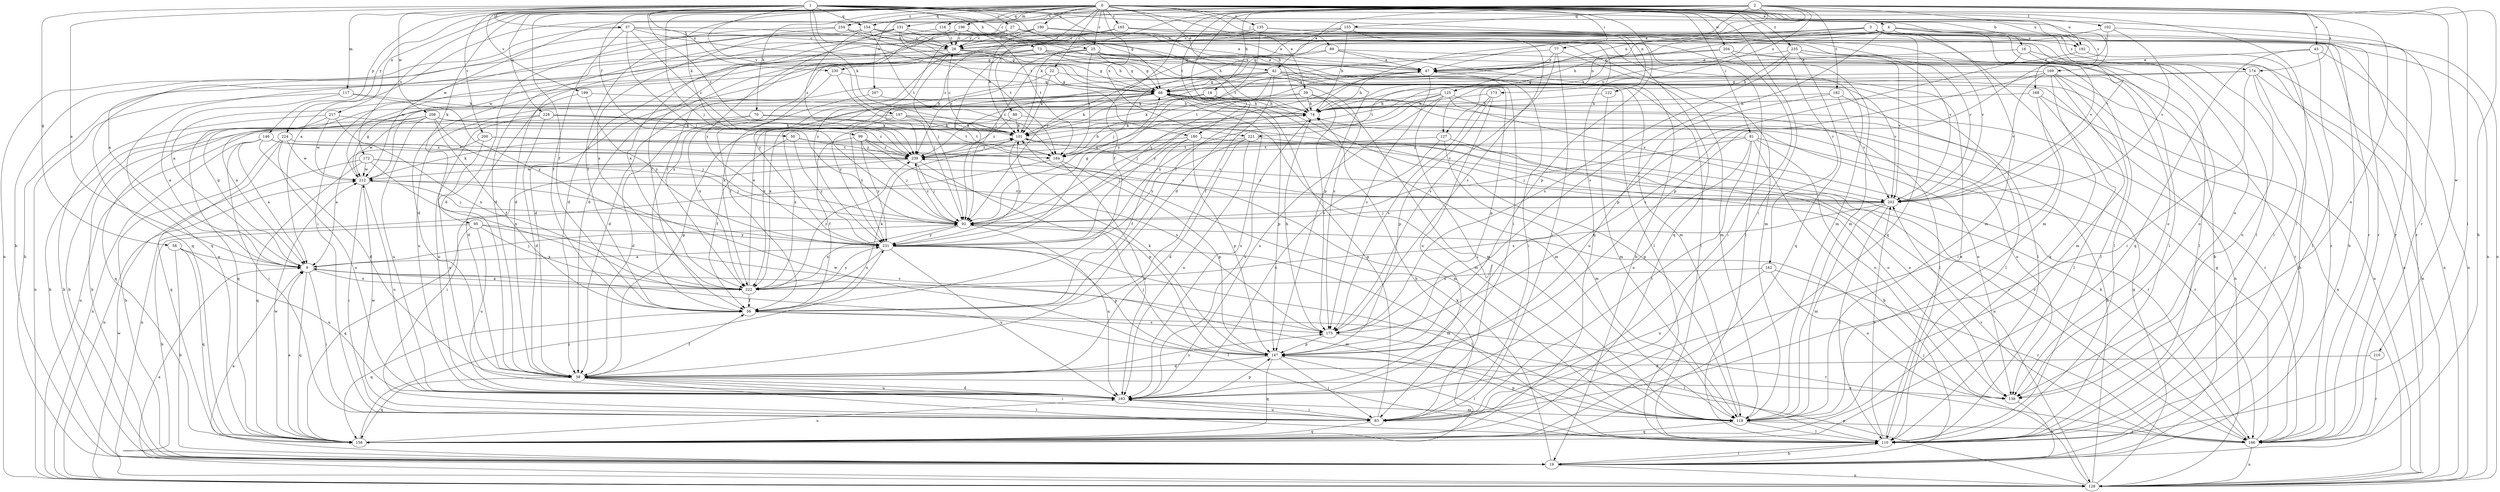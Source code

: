 strict digraph  {
0;
1;
2;
3;
4;
9;
16;
18;
19;
22;
25;
27;
28;
37;
38;
39;
42;
43;
47;
50;
56;
58;
66;
70;
73;
74;
77;
81;
83;
88;
89;
92;
95;
99;
101;
102;
110;
116;
117;
118;
122;
125;
127;
128;
135;
138;
146;
147;
151;
154;
155;
156;
162;
165;
166;
168;
169;
172;
173;
174;
175;
180;
182;
184;
190;
192;
193;
196;
197;
199;
200;
202;
204;
207;
208;
210;
212;
217;
221;
222;
224;
228;
230;
231;
234;
235;
239;
0 -> 4  [label=a];
0 -> 16  [label=b];
0 -> 22  [label=c];
0 -> 25  [label=c];
0 -> 39  [label=e];
0 -> 42  [label=e];
0 -> 50  [label=f];
0 -> 56  [label=f];
0 -> 70  [label=h];
0 -> 77  [label=i];
0 -> 81  [label=i];
0 -> 83  [label=i];
0 -> 88  [label=j];
0 -> 89  [label=j];
0 -> 92  [label=j];
0 -> 95  [label=k];
0 -> 99  [label=k];
0 -> 102  [label=l];
0 -> 110  [label=l];
0 -> 116  [label=m];
0 -> 135  [label=o];
0 -> 138  [label=o];
0 -> 146  [label=p];
0 -> 147  [label=p];
0 -> 151  [label=q];
0 -> 154  [label=q];
0 -> 162  [label=r];
0 -> 165  [label=r];
0 -> 168  [label=s];
0 -> 169  [label=s];
0 -> 172  [label=s];
0 -> 190  [label=u];
0 -> 192  [label=u];
0 -> 196  [label=v];
0 -> 204  [label=w];
0 -> 207  [label=w];
0 -> 217  [label=x];
0 -> 221  [label=x];
0 -> 224  [label=y];
0 -> 228  [label=y];
0 -> 234  [label=z];
0 -> 235  [label=z];
1 -> 9  [label=a];
1 -> 25  [label=c];
1 -> 27  [label=c];
1 -> 37  [label=d];
1 -> 58  [label=g];
1 -> 66  [label=g];
1 -> 73  [label=h];
1 -> 74  [label=h];
1 -> 101  [label=k];
1 -> 117  [label=m];
1 -> 122  [label=n];
1 -> 154  [label=q];
1 -> 166  [label=r];
1 -> 180  [label=t];
1 -> 197  [label=v];
1 -> 199  [label=v];
1 -> 200  [label=v];
1 -> 202  [label=v];
1 -> 208  [label=w];
1 -> 230  [label=y];
1 -> 239  [label=z];
2 -> 9  [label=a];
2 -> 18  [label=b];
2 -> 19  [label=b];
2 -> 38  [label=d];
2 -> 42  [label=e];
2 -> 43  [label=e];
2 -> 47  [label=e];
2 -> 56  [label=f];
2 -> 101  [label=k];
2 -> 110  [label=l];
2 -> 125  [label=n];
2 -> 127  [label=n];
2 -> 155  [label=q];
2 -> 173  [label=s];
2 -> 174  [label=s];
2 -> 180  [label=t];
2 -> 182  [label=t];
2 -> 192  [label=u];
2 -> 210  [label=w];
2 -> 212  [label=w];
2 -> 230  [label=y];
3 -> 19  [label=b];
3 -> 74  [label=h];
3 -> 92  [label=j];
3 -> 118  [label=m];
3 -> 156  [label=q];
3 -> 166  [label=r];
3 -> 192  [label=u];
3 -> 212  [label=w];
3 -> 221  [label=x];
4 -> 28  [label=c];
4 -> 56  [label=f];
4 -> 92  [label=j];
4 -> 110  [label=l];
4 -> 118  [label=m];
4 -> 127  [label=n];
4 -> 128  [label=n];
4 -> 174  [label=s];
4 -> 175  [label=s];
4 -> 202  [label=v];
9 -> 66  [label=g];
9 -> 83  [label=i];
9 -> 92  [label=j];
9 -> 110  [label=l];
9 -> 118  [label=m];
9 -> 156  [label=q];
9 -> 222  [label=x];
16 -> 47  [label=e];
16 -> 110  [label=l];
16 -> 128  [label=n];
16 -> 147  [label=p];
18 -> 74  [label=h];
18 -> 101  [label=k];
18 -> 166  [label=r];
18 -> 222  [label=x];
19 -> 9  [label=a];
19 -> 101  [label=k];
19 -> 110  [label=l];
19 -> 128  [label=n];
22 -> 38  [label=d];
22 -> 66  [label=g];
22 -> 101  [label=k];
22 -> 128  [label=n];
25 -> 38  [label=d];
25 -> 47  [label=e];
25 -> 66  [label=g];
25 -> 110  [label=l];
25 -> 138  [label=o];
25 -> 156  [label=q];
25 -> 184  [label=t];
25 -> 239  [label=z];
27 -> 28  [label=c];
27 -> 47  [label=e];
27 -> 56  [label=f];
27 -> 74  [label=h];
28 -> 47  [label=e];
28 -> 66  [label=g];
28 -> 92  [label=j];
28 -> 156  [label=q];
28 -> 175  [label=s];
28 -> 212  [label=w];
28 -> 231  [label=y];
37 -> 28  [label=c];
37 -> 56  [label=f];
37 -> 66  [label=g];
37 -> 92  [label=j];
37 -> 118  [label=m];
37 -> 128  [label=n];
37 -> 239  [label=z];
38 -> 56  [label=f];
38 -> 66  [label=g];
38 -> 83  [label=i];
38 -> 110  [label=l];
38 -> 138  [label=o];
38 -> 156  [label=q];
38 -> 175  [label=s];
38 -> 193  [label=u];
39 -> 9  [label=a];
39 -> 74  [label=h];
39 -> 118  [label=m];
39 -> 175  [label=s];
39 -> 193  [label=u];
42 -> 56  [label=f];
42 -> 66  [label=g];
42 -> 101  [label=k];
42 -> 110  [label=l];
42 -> 128  [label=n];
42 -> 147  [label=p];
42 -> 184  [label=t];
42 -> 202  [label=v];
42 -> 222  [label=x];
42 -> 239  [label=z];
43 -> 47  [label=e];
43 -> 110  [label=l];
43 -> 128  [label=n];
43 -> 156  [label=q];
47 -> 66  [label=g];
47 -> 74  [label=h];
47 -> 83  [label=i];
47 -> 175  [label=s];
47 -> 231  [label=y];
50 -> 56  [label=f];
50 -> 118  [label=m];
50 -> 231  [label=y];
50 -> 239  [label=z];
56 -> 101  [label=k];
56 -> 156  [label=q];
56 -> 166  [label=r];
56 -> 175  [label=s];
58 -> 9  [label=a];
58 -> 19  [label=b];
58 -> 156  [label=q];
58 -> 193  [label=u];
66 -> 74  [label=h];
66 -> 101  [label=k];
66 -> 118  [label=m];
66 -> 147  [label=p];
66 -> 193  [label=u];
66 -> 222  [label=x];
66 -> 231  [label=y];
70 -> 19  [label=b];
70 -> 38  [label=d];
70 -> 101  [label=k];
70 -> 184  [label=t];
73 -> 19  [label=b];
73 -> 38  [label=d];
73 -> 47  [label=e];
73 -> 66  [label=g];
73 -> 110  [label=l];
73 -> 118  [label=m];
73 -> 222  [label=x];
74 -> 101  [label=k];
74 -> 193  [label=u];
74 -> 231  [label=y];
77 -> 47  [label=e];
77 -> 83  [label=i];
77 -> 118  [label=m];
77 -> 175  [label=s];
77 -> 231  [label=y];
81 -> 19  [label=b];
81 -> 83  [label=i];
81 -> 92  [label=j];
81 -> 138  [label=o];
81 -> 166  [label=r];
81 -> 193  [label=u];
81 -> 239  [label=z];
83 -> 66  [label=g];
83 -> 156  [label=q];
83 -> 193  [label=u];
83 -> 212  [label=w];
88 -> 101  [label=k];
88 -> 138  [label=o];
88 -> 239  [label=z];
89 -> 9  [label=a];
89 -> 19  [label=b];
89 -> 47  [label=e];
89 -> 92  [label=j];
89 -> 110  [label=l];
92 -> 66  [label=g];
92 -> 193  [label=u];
92 -> 222  [label=x];
92 -> 231  [label=y];
92 -> 239  [label=z];
95 -> 19  [label=b];
95 -> 156  [label=q];
95 -> 175  [label=s];
95 -> 193  [label=u];
95 -> 222  [label=x];
95 -> 231  [label=y];
99 -> 56  [label=f];
99 -> 92  [label=j];
99 -> 166  [label=r];
99 -> 175  [label=s];
99 -> 231  [label=y];
99 -> 239  [label=z];
101 -> 28  [label=c];
101 -> 202  [label=v];
101 -> 231  [label=y];
101 -> 239  [label=z];
102 -> 28  [label=c];
102 -> 147  [label=p];
102 -> 166  [label=r];
102 -> 202  [label=v];
110 -> 19  [label=b];
110 -> 47  [label=e];
110 -> 202  [label=v];
116 -> 28  [label=c];
116 -> 38  [label=d];
116 -> 147  [label=p];
117 -> 9  [label=a];
117 -> 74  [label=h];
117 -> 128  [label=n];
117 -> 231  [label=y];
118 -> 66  [label=g];
118 -> 110  [label=l];
118 -> 147  [label=p];
118 -> 156  [label=q];
118 -> 166  [label=r];
122 -> 74  [label=h];
122 -> 118  [label=m];
125 -> 74  [label=h];
125 -> 83  [label=i];
125 -> 92  [label=j];
125 -> 110  [label=l];
125 -> 193  [label=u];
125 -> 202  [label=v];
125 -> 231  [label=y];
127 -> 118  [label=m];
127 -> 138  [label=o];
127 -> 184  [label=t];
127 -> 193  [label=u];
128 -> 9  [label=a];
128 -> 66  [label=g];
128 -> 74  [label=h];
128 -> 92  [label=j];
128 -> 147  [label=p];
128 -> 212  [label=w];
135 -> 28  [label=c];
135 -> 38  [label=d];
135 -> 128  [label=n];
135 -> 156  [label=q];
135 -> 166  [label=r];
135 -> 184  [label=t];
138 -> 19  [label=b];
146 -> 9  [label=a];
146 -> 38  [label=d];
146 -> 83  [label=i];
146 -> 128  [label=n];
146 -> 184  [label=t];
146 -> 239  [label=z];
147 -> 38  [label=d];
147 -> 83  [label=i];
147 -> 92  [label=j];
147 -> 101  [label=k];
147 -> 110  [label=l];
147 -> 156  [label=q];
147 -> 212  [label=w];
151 -> 9  [label=a];
151 -> 28  [label=c];
151 -> 38  [label=d];
151 -> 66  [label=g];
151 -> 184  [label=t];
151 -> 202  [label=v];
151 -> 231  [label=y];
154 -> 28  [label=c];
154 -> 83  [label=i];
154 -> 110  [label=l];
154 -> 118  [label=m];
154 -> 184  [label=t];
154 -> 222  [label=x];
154 -> 239  [label=z];
155 -> 28  [label=c];
155 -> 66  [label=g];
155 -> 74  [label=h];
155 -> 92  [label=j];
155 -> 166  [label=r];
155 -> 175  [label=s];
156 -> 9  [label=a];
156 -> 74  [label=h];
156 -> 193  [label=u];
156 -> 212  [label=w];
156 -> 231  [label=y];
162 -> 138  [label=o];
162 -> 166  [label=r];
162 -> 193  [label=u];
162 -> 222  [label=x];
165 -> 28  [label=c];
165 -> 110  [label=l];
165 -> 156  [label=q];
165 -> 202  [label=v];
165 -> 231  [label=y];
165 -> 239  [label=z];
166 -> 66  [label=g];
166 -> 101  [label=k];
166 -> 128  [label=n];
166 -> 202  [label=v];
168 -> 74  [label=h];
168 -> 83  [label=i];
168 -> 110  [label=l];
168 -> 128  [label=n];
169 -> 66  [label=g];
169 -> 110  [label=l];
169 -> 118  [label=m];
169 -> 156  [label=q];
169 -> 166  [label=r];
169 -> 175  [label=s];
169 -> 202  [label=v];
172 -> 92  [label=j];
172 -> 128  [label=n];
172 -> 156  [label=q];
172 -> 202  [label=v];
172 -> 212  [label=w];
172 -> 222  [label=x];
173 -> 74  [label=h];
173 -> 147  [label=p];
173 -> 175  [label=s];
173 -> 193  [label=u];
174 -> 19  [label=b];
174 -> 66  [label=g];
174 -> 83  [label=i];
174 -> 128  [label=n];
174 -> 138  [label=o];
174 -> 184  [label=t];
175 -> 74  [label=h];
175 -> 110  [label=l];
175 -> 147  [label=p];
180 -> 56  [label=f];
180 -> 92  [label=j];
180 -> 128  [label=n];
180 -> 147  [label=p];
180 -> 166  [label=r];
180 -> 239  [label=z];
182 -> 74  [label=h];
182 -> 110  [label=l];
182 -> 193  [label=u];
182 -> 202  [label=v];
184 -> 83  [label=i];
184 -> 147  [label=p];
184 -> 193  [label=u];
190 -> 28  [label=c];
190 -> 38  [label=d];
190 -> 47  [label=e];
190 -> 101  [label=k];
190 -> 202  [label=v];
192 -> 47  [label=e];
192 -> 166  [label=r];
193 -> 38  [label=d];
193 -> 83  [label=i];
193 -> 118  [label=m];
193 -> 147  [label=p];
196 -> 19  [label=b];
196 -> 28  [label=c];
196 -> 56  [label=f];
196 -> 83  [label=i];
196 -> 138  [label=o];
196 -> 184  [label=t];
196 -> 222  [label=x];
197 -> 101  [label=k];
197 -> 128  [label=n];
197 -> 138  [label=o];
197 -> 184  [label=t];
197 -> 222  [label=x];
199 -> 38  [label=d];
199 -> 74  [label=h];
199 -> 231  [label=y];
200 -> 9  [label=a];
200 -> 166  [label=r];
200 -> 184  [label=t];
200 -> 193  [label=u];
202 -> 92  [label=j];
202 -> 110  [label=l];
202 -> 118  [label=m];
202 -> 222  [label=x];
202 -> 239  [label=z];
204 -> 47  [label=e];
204 -> 83  [label=i];
204 -> 128  [label=n];
204 -> 138  [label=o];
204 -> 231  [label=y];
207 -> 74  [label=h];
207 -> 222  [label=x];
208 -> 19  [label=b];
208 -> 56  [label=f];
208 -> 92  [label=j];
208 -> 101  [label=k];
208 -> 156  [label=q];
208 -> 193  [label=u];
208 -> 202  [label=v];
208 -> 212  [label=w];
210 -> 38  [label=d];
210 -> 166  [label=r];
212 -> 66  [label=g];
212 -> 83  [label=i];
212 -> 92  [label=j];
212 -> 101  [label=k];
212 -> 193  [label=u];
212 -> 202  [label=v];
217 -> 19  [label=b];
217 -> 101  [label=k];
217 -> 156  [label=q];
217 -> 212  [label=w];
217 -> 222  [label=x];
221 -> 38  [label=d];
221 -> 138  [label=o];
221 -> 184  [label=t];
221 -> 193  [label=u];
221 -> 231  [label=y];
222 -> 9  [label=a];
222 -> 47  [label=e];
222 -> 56  [label=f];
222 -> 231  [label=y];
222 -> 239  [label=z];
224 -> 19  [label=b];
224 -> 156  [label=q];
224 -> 193  [label=u];
224 -> 212  [label=w];
224 -> 239  [label=z];
228 -> 19  [label=b];
228 -> 38  [label=d];
228 -> 101  [label=k];
228 -> 118  [label=m];
228 -> 193  [label=u];
228 -> 239  [label=z];
230 -> 56  [label=f];
230 -> 66  [label=g];
230 -> 92  [label=j];
231 -> 9  [label=a];
231 -> 110  [label=l];
231 -> 118  [label=m];
231 -> 147  [label=p];
231 -> 193  [label=u];
231 -> 222  [label=x];
234 -> 28  [label=c];
234 -> 38  [label=d];
234 -> 56  [label=f];
234 -> 74  [label=h];
234 -> 118  [label=m];
235 -> 19  [label=b];
235 -> 47  [label=e];
235 -> 74  [label=h];
235 -> 110  [label=l];
235 -> 156  [label=q];
235 -> 175  [label=s];
235 -> 202  [label=v];
239 -> 74  [label=h];
239 -> 92  [label=j];
239 -> 128  [label=n];
239 -> 147  [label=p];
239 -> 212  [label=w];
}
